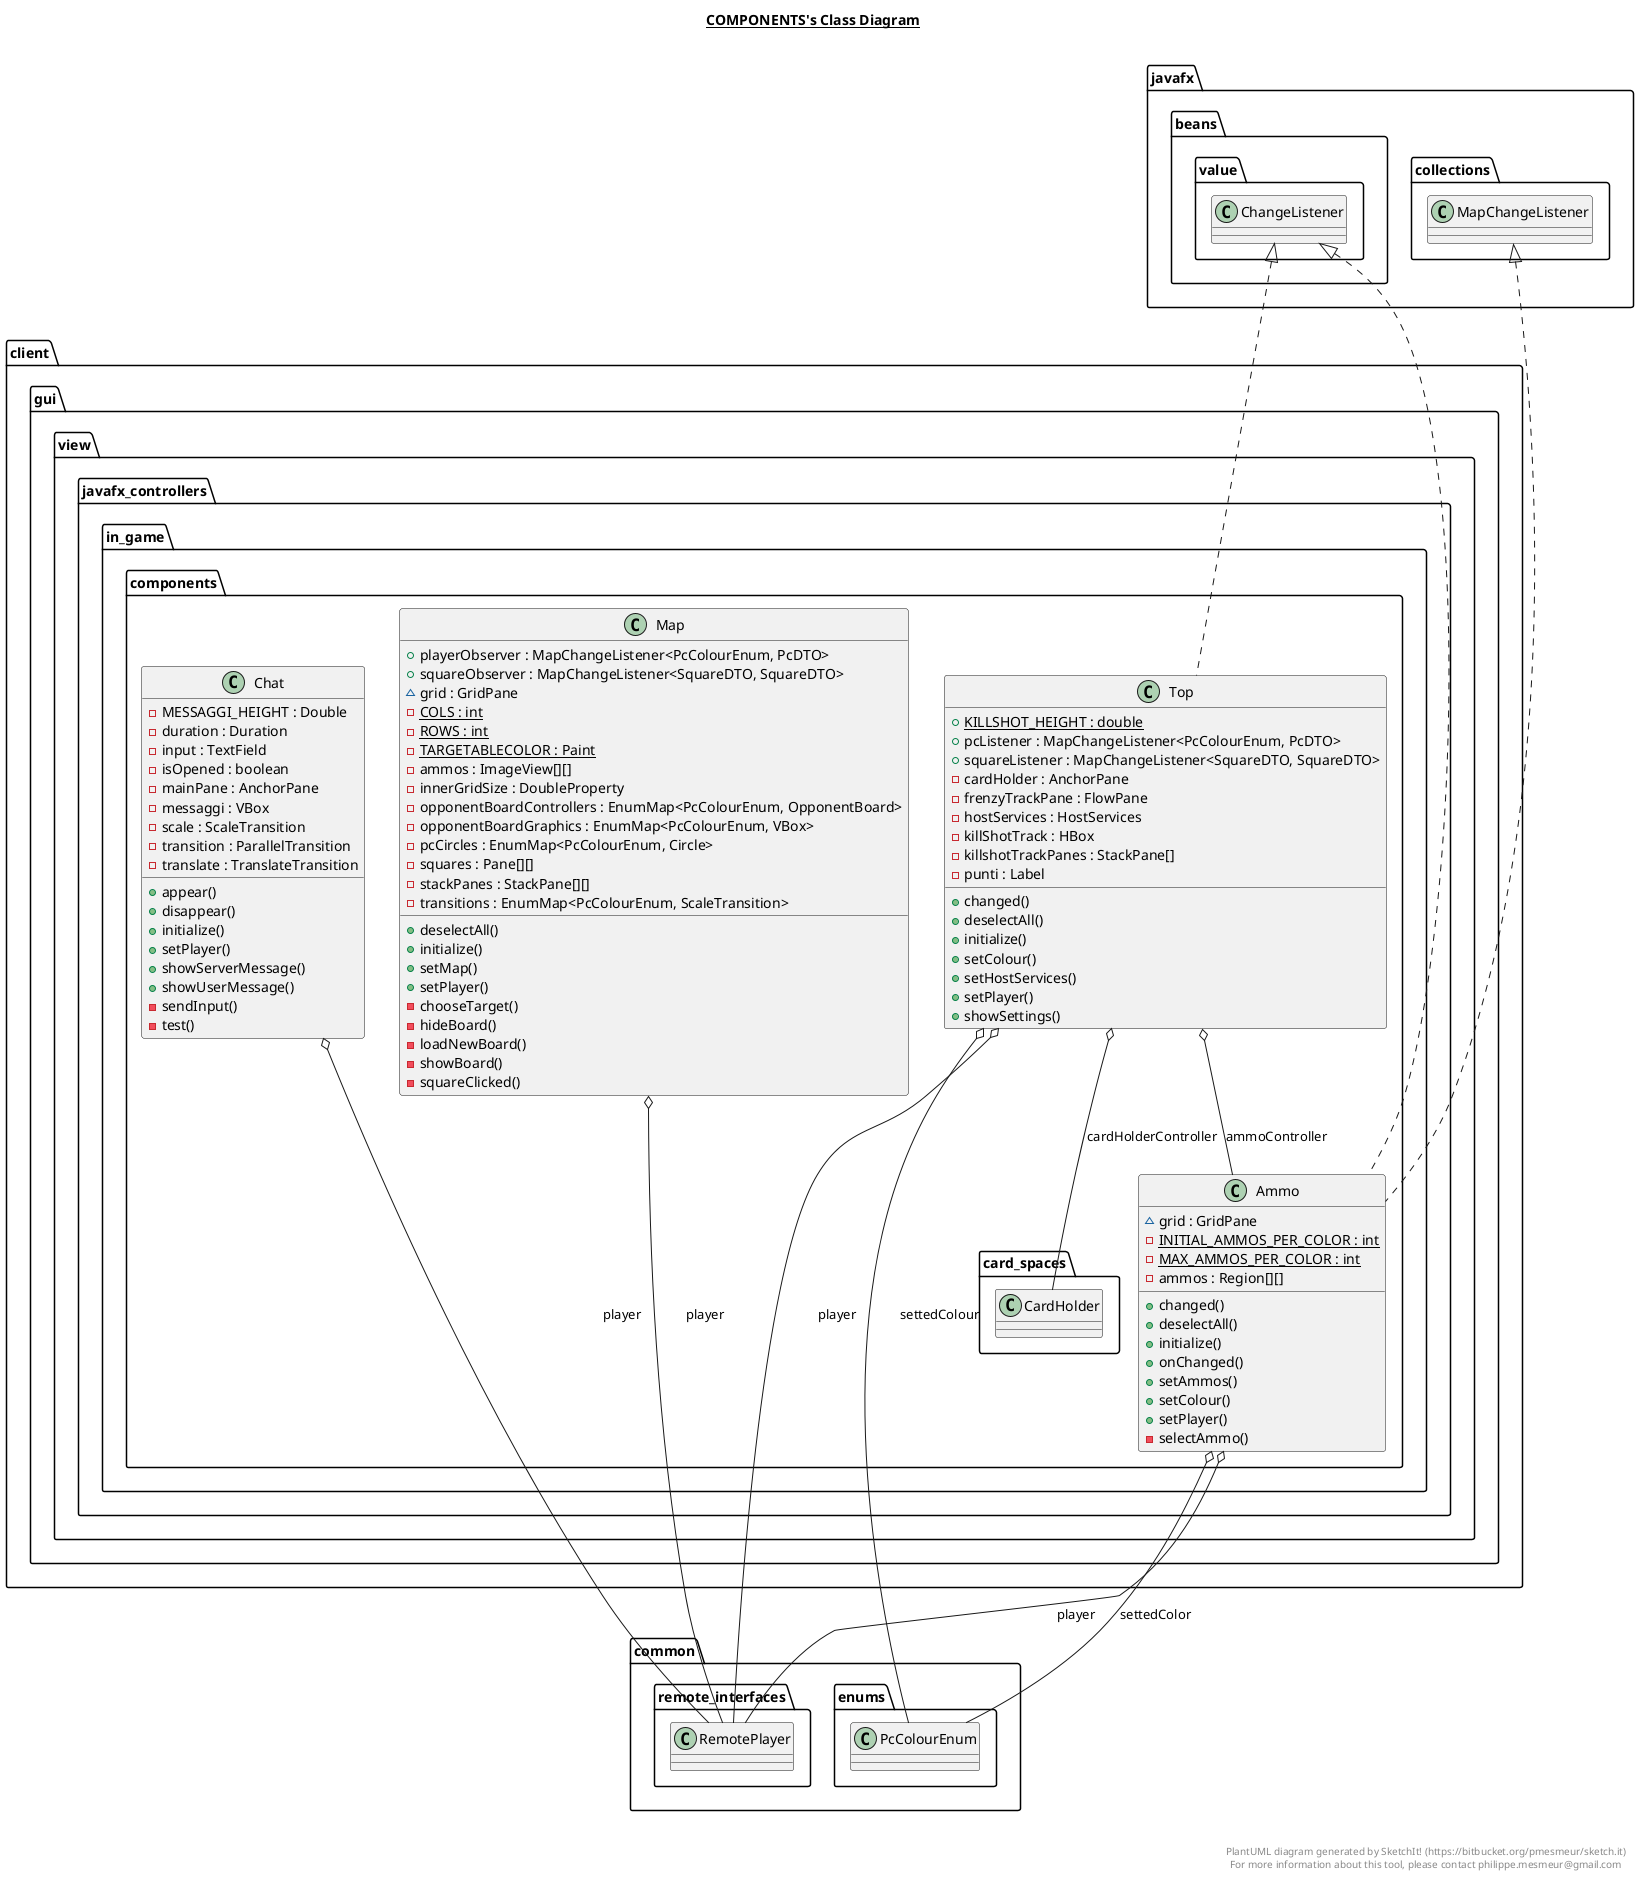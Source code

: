 @startuml

title __COMPONENTS's Class Diagram__\n

  namespace client.gui {
    namespace view {
      namespace javafx_controllers {
        namespace in_game {
          namespace components {
            class client.gui.view.javafx_controllers.in_game.components.Ammo {
                ~ grid : GridPane
                {static} - INITIAL_AMMOS_PER_COLOR : int
                {static} - MAX_AMMOS_PER_COLOR : int
                - ammos : Region[][]
                + changed()
                + deselectAll()
                + initialize()
                + onChanged()
                + setAmmos()
                + setColour()
                + setPlayer()
                - selectAmmo()
            }
          }
        }
      }
    }
  }
  

  namespace client.gui {
    namespace view {
      namespace javafx_controllers {
        namespace in_game {
          namespace components {
            class client.gui.view.javafx_controllers.in_game.components.Chat {
                - MESSAGGI_HEIGHT : Double
                - duration : Duration
                - input : TextField
                - isOpened : boolean
                - mainPane : AnchorPane
                - messaggi : VBox
                - scale : ScaleTransition
                - transition : ParallelTransition
                - translate : TranslateTransition
                + appear()
                + disappear()
                + initialize()
                + setPlayer()
                + showServerMessage()
                + showUserMessage()
                - sendInput()
                - test()
            }
          }
        }
      }
    }
  }
  

  namespace client.gui {
    namespace view {
      namespace javafx_controllers {
        namespace in_game {
          namespace components {
            class client.gui.view.javafx_controllers.in_game.components.Map {
                + playerObserver : MapChangeListener<PcColourEnum, PcDTO>
                + squareObserver : MapChangeListener<SquareDTO, SquareDTO>
                ~ grid : GridPane
                {static} - COLS : int
                {static} - ROWS : int
                {static} - TARGETABLECOLOR : Paint
                - ammos : ImageView[][]
                - innerGridSize : DoubleProperty
                - opponentBoardControllers : EnumMap<PcColourEnum, OpponentBoard>
                - opponentBoardGraphics : EnumMap<PcColourEnum, VBox>
                - pcCircles : EnumMap<PcColourEnum, Circle>
                - squares : Pane[][]
                - stackPanes : StackPane[][]
                - transitions : EnumMap<PcColourEnum, ScaleTransition>
                + deselectAll()
                + initialize()
                + setMap()
                + setPlayer()
                - chooseTarget()
                - hideBoard()
                - loadNewBoard()
                - showBoard()
                - squareClicked()
            }
          }
        }
      }
    }
  }
  

  namespace client.gui {
    namespace view {
      namespace javafx_controllers {
        namespace in_game {
          namespace components {
            class client.gui.view.javafx_controllers.in_game.components.Top {
                {static} + KILLSHOT_HEIGHT : double
                + pcListener : MapChangeListener<PcColourEnum, PcDTO>
                + squareListener : MapChangeListener<SquareDTO, SquareDTO>
                - cardHolder : AnchorPane
                - frenzyTrackPane : FlowPane
                - hostServices : HostServices
                - killShotTrack : HBox
                - killshotTrackPanes : StackPane[]
                - punti : Label
                + changed()
                + deselectAll()
                + initialize()
                + setColour()
                + setHostServices()
                + setPlayer()
                + showSettings()
            }
          }
        }
      }
    }
  }
  

  client.gui.view.javafx_controllers.in_game.components.Ammo .up.|> javafx.beans.value.ChangeListener
  client.gui.view.javafx_controllers.in_game.components.Ammo .up.|> javafx.collections.MapChangeListener
  client.gui.view.javafx_controllers.in_game.components.Ammo o-- common.remote_interfaces.RemotePlayer : player
  client.gui.view.javafx_controllers.in_game.components.Ammo o-- common.enums.PcColourEnum : settedColor
  client.gui.view.javafx_controllers.in_game.components.Chat o-- common.remote_interfaces.RemotePlayer : player
  client.gui.view.javafx_controllers.in_game.components.Map o-- common.remote_interfaces.RemotePlayer : player
  client.gui.view.javafx_controllers.in_game.components.Top .up.|> javafx.beans.value.ChangeListener
  client.gui.view.javafx_controllers.in_game.components.Top o-- client.gui.view.javafx_controllers.in_game.components.Ammo : ammoController
  client.gui.view.javafx_controllers.in_game.components.Top o-- client.gui.view.javafx_controllers.in_game.components.card_spaces.CardHolder : cardHolderController
  client.gui.view.javafx_controllers.in_game.components.Top o-- common.remote_interfaces.RemotePlayer : player
  client.gui.view.javafx_controllers.in_game.components.Top o-- common.enums.PcColourEnum : settedColour


right footer


PlantUML diagram generated by SketchIt! (https://bitbucket.org/pmesmeur/sketch.it)
For more information about this tool, please contact philippe.mesmeur@gmail.com
endfooter

@enduml
